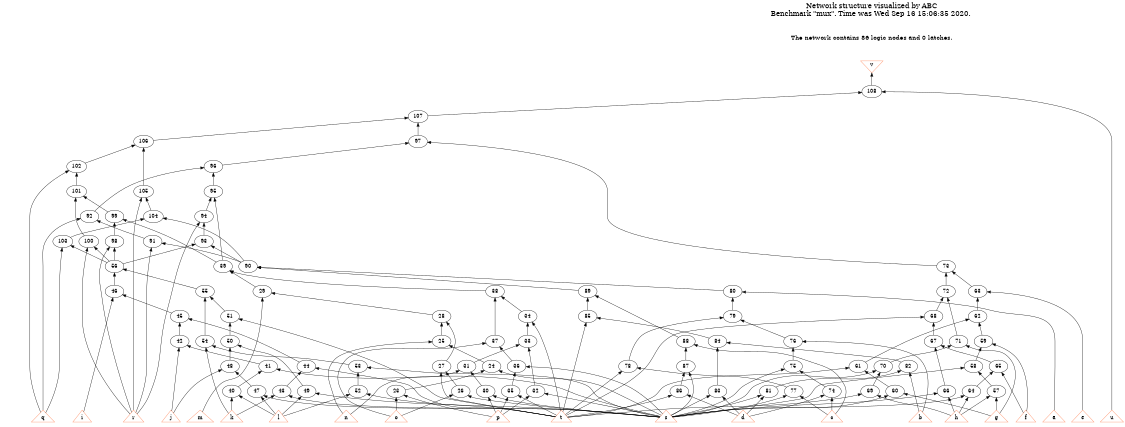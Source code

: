 # Network structure generated by ABC

digraph network {
size = "7.5,10";
center = true;
edge [dir = back];

{
  node [shape = plaintext];
  edge [style = invis];
  LevelTitle1 [label=""];
  LevelTitle2 [label=""];
  Level14 [label = ""];
  Level13 [label = ""];
  Level12 [label = ""];
  Level11 [label = ""];
  Level10 [label = ""];
  Level9 [label = ""];
  Level8 [label = ""];
  Level7 [label = ""];
  Level6 [label = ""];
  Level5 [label = ""];
  Level4 [label = ""];
  Level3 [label = ""];
  Level2 [label = ""];
  Level1 [label = ""];
  Level0 [label = ""];
  LevelTitle1 ->  LevelTitle2 ->  Level14 ->  Level13 ->  Level12 ->  Level11 ->  Level10 ->  Level9 ->  Level8 ->  Level7 ->  Level6 ->  Level5 ->  Level4 ->  Level3 ->  Level2 ->  Level1 ->  Level0;
}

{
  rank = same;
  LevelTitle1;
  title1 [shape=plaintext,
          fontsize=20,
          fontname = "Times-Roman",
          label="Network structure visualized by ABC\nBenchmark \"mux\". Time was Wed Sep 16 15:06:35 2020. "
         ];
}

{
  rank = same;
  LevelTitle2;
  title2 [shape=plaintext,
          fontsize=18,
          fontname = "Times-Roman",
          label="The network contains 86 logic nodes and 0 latches.\n"
         ];
}

{
  rank = same;
  Level14;
  Node22 [label = "v", shape = invtriangle, color = coral, fillcolor = coral];
}

{
  rank = same;
  Level13;
  Node108 [label = "108\n", shape = ellipse];
}

{
  rank = same;
  Level12;
  Node107 [label = "107\n", shape = ellipse];
}

{
  rank = same;
  Level11;
  Node97 [label = "97\n", shape = ellipse];
  Node106 [label = "106\n", shape = ellipse];
}

{
  rank = same;
  Level10;
  Node96 [label = "96\n", shape = ellipse];
  Node102 [label = "102\n", shape = ellipse];
}

{
  rank = same;
  Level9;
  Node95 [label = "95\n", shape = ellipse];
  Node101 [label = "101\n", shape = ellipse];
  Node105 [label = "105\n", shape = ellipse];
}

{
  rank = same;
  Level8;
  Node92 [label = "92\n", shape = ellipse];
  Node94 [label = "94\n", shape = ellipse];
  Node99 [label = "99\n", shape = ellipse];
  Node104 [label = "104\n", shape = ellipse];
}

{
  rank = same;
  Level7;
  Node91 [label = "91\n", shape = ellipse];
  Node93 [label = "93\n", shape = ellipse];
  Node98 [label = "98\n", shape = ellipse];
  Node100 [label = "100\n", shape = ellipse];
  Node103 [label = "103\n", shape = ellipse];
}

{
  rank = same;
  Level6;
  Node39 [label = "39\n", shape = ellipse];
  Node56 [label = "56\n", shape = ellipse];
  Node73 [label = "73\n", shape = ellipse];
  Node90 [label = "90\n", shape = ellipse];
}

{
  rank = same;
  Level5;
  Node29 [label = "29\n", shape = ellipse];
  Node38 [label = "38\n", shape = ellipse];
  Node46 [label = "46\n", shape = ellipse];
  Node55 [label = "55\n", shape = ellipse];
  Node63 [label = "63\n", shape = ellipse];
  Node72 [label = "72\n", shape = ellipse];
  Node80 [label = "80\n", shape = ellipse];
  Node89 [label = "89\n", shape = ellipse];
}

{
  rank = same;
  Level4;
  Node28 [label = "28\n", shape = ellipse];
  Node34 [label = "34\n", shape = ellipse];
  Node45 [label = "45\n", shape = ellipse];
  Node51 [label = "51\n", shape = ellipse];
  Node62 [label = "62\n", shape = ellipse];
  Node68 [label = "68\n", shape = ellipse];
  Node79 [label = "79\n", shape = ellipse];
  Node85 [label = "85\n", shape = ellipse];
}

{
  rank = same;
  Level3;
  Node25 [label = "25\n", shape = ellipse];
  Node33 [label = "33\n", shape = ellipse];
  Node37 [label = "37\n", shape = ellipse];
  Node42 [label = "42\n", shape = ellipse];
  Node50 [label = "50\n", shape = ellipse];
  Node54 [label = "54\n", shape = ellipse];
  Node59 [label = "59\n", shape = ellipse];
  Node67 [label = "67\n", shape = ellipse];
  Node71 [label = "71\n", shape = ellipse];
  Node76 [label = "76\n", shape = ellipse];
  Node84 [label = "84\n", shape = ellipse];
  Node88 [label = "88\n", shape = ellipse];
}

{
  rank = same;
  Level2;
  Node24 [label = "24\n", shape = ellipse];
  Node27 [label = "27\n", shape = ellipse];
  Node31 [label = "31\n", shape = ellipse];
  Node36 [label = "36\n", shape = ellipse];
  Node41 [label = "41\n", shape = ellipse];
  Node44 [label = "44\n", shape = ellipse];
  Node48 [label = "48\n", shape = ellipse];
  Node53 [label = "53\n", shape = ellipse];
  Node58 [label = "58\n", shape = ellipse];
  Node61 [label = "61\n", shape = ellipse];
  Node65 [label = "65\n", shape = ellipse];
  Node70 [label = "70\n", shape = ellipse];
  Node75 [label = "75\n", shape = ellipse];
  Node78 [label = "78\n", shape = ellipse];
  Node82 [label = "82\n", shape = ellipse];
  Node87 [label = "87\n", shape = ellipse];
}

{
  rank = same;
  Level1;
  Node23 [label = "23\n", shape = ellipse];
  Node26 [label = "26\n", shape = ellipse];
  Node30 [label = "30\n", shape = ellipse];
  Node32 [label = "32\n", shape = ellipse];
  Node35 [label = "35\n", shape = ellipse];
  Node40 [label = "40\n", shape = ellipse];
  Node43 [label = "43\n", shape = ellipse];
  Node47 [label = "47\n", shape = ellipse];
  Node49 [label = "49\n", shape = ellipse];
  Node52 [label = "52\n", shape = ellipse];
  Node57 [label = "57\n", shape = ellipse];
  Node60 [label = "60\n", shape = ellipse];
  Node64 [label = "64\n", shape = ellipse];
  Node66 [label = "66\n", shape = ellipse];
  Node69 [label = "69\n", shape = ellipse];
  Node74 [label = "74\n", shape = ellipse];
  Node77 [label = "77\n", shape = ellipse];
  Node81 [label = "81\n", shape = ellipse];
  Node83 [label = "83\n", shape = ellipse];
  Node86 [label = "86\n", shape = ellipse];
}

{
  rank = same;
  Level0;
  Node1 [label = "a", shape = triangle, color = coral, fillcolor = coral];
  Node2 [label = "b", shape = triangle, color = coral, fillcolor = coral];
  Node3 [label = "c", shape = triangle, color = coral, fillcolor = coral];
  Node4 [label = "d", shape = triangle, color = coral, fillcolor = coral];
  Node5 [label = "e", shape = triangle, color = coral, fillcolor = coral];
  Node6 [label = "f", shape = triangle, color = coral, fillcolor = coral];
  Node7 [label = "g", shape = triangle, color = coral, fillcolor = coral];
  Node8 [label = "h", shape = triangle, color = coral, fillcolor = coral];
  Node9 [label = "i", shape = triangle, color = coral, fillcolor = coral];
  Node10 [label = "j", shape = triangle, color = coral, fillcolor = coral];
  Node11 [label = "k", shape = triangle, color = coral, fillcolor = coral];
  Node12 [label = "l", shape = triangle, color = coral, fillcolor = coral];
  Node13 [label = "m", shape = triangle, color = coral, fillcolor = coral];
  Node14 [label = "n", shape = triangle, color = coral, fillcolor = coral];
  Node15 [label = "o", shape = triangle, color = coral, fillcolor = coral];
  Node16 [label = "p", shape = triangle, color = coral, fillcolor = coral];
  Node17 [label = "q", shape = triangle, color = coral, fillcolor = coral];
  Node18 [label = "r", shape = triangle, color = coral, fillcolor = coral];
  Node19 [label = "s", shape = triangle, color = coral, fillcolor = coral];
  Node20 [label = "t", shape = triangle, color = coral, fillcolor = coral];
  Node21 [label = "u", shape = triangle, color = coral, fillcolor = coral];
}

title1 -> title2 [style = invis];
title2 -> Node22 [style = invis];
Node22 -> Node108 [style = solid];
Node23 -> Node15 [style = solid];
Node23 -> Node16 [style = solid];
Node24 -> Node19 [style = solid];
Node24 -> Node23 [style = solid];
Node25 -> Node14 [style = solid];
Node25 -> Node24 [style = solid];
Node26 -> Node15 [style = solid];
Node26 -> Node19 [style = solid];
Node27 -> Node20 [style = solid];
Node27 -> Node26 [style = solid];
Node28 -> Node25 [style = solid];
Node28 -> Node27 [style = solid];
Node29 -> Node13 [style = solid];
Node29 -> Node28 [style = solid];
Node30 -> Node16 [style = solid];
Node30 -> Node19 [style = solid];
Node31 -> Node14 [style = solid];
Node31 -> Node30 [style = solid];
Node32 -> Node16 [style = solid];
Node32 -> Node19 [style = solid];
Node33 -> Node31 [style = solid];
Node33 -> Node32 [style = solid];
Node34 -> Node20 [style = solid];
Node34 -> Node33 [style = solid];
Node35 -> Node16 [style = solid];
Node35 -> Node20 [style = solid];
Node36 -> Node19 [style = solid];
Node36 -> Node35 [style = solid];
Node37 -> Node15 [style = solid];
Node37 -> Node36 [style = solid];
Node38 -> Node34 [style = solid];
Node38 -> Node37 [style = solid];
Node39 -> Node29 [style = solid];
Node39 -> Node38 [style = solid];
Node40 -> Node11 [style = solid];
Node40 -> Node12 [style = solid];
Node41 -> Node19 [style = solid];
Node41 -> Node40 [style = solid];
Node42 -> Node10 [style = solid];
Node42 -> Node41 [style = solid];
Node43 -> Node11 [style = solid];
Node43 -> Node19 [style = solid];
Node44 -> Node20 [style = solid];
Node44 -> Node43 [style = solid];
Node45 -> Node42 [style = solid];
Node45 -> Node44 [style = solid];
Node46 -> Node9 [style = solid];
Node46 -> Node45 [style = solid];
Node47 -> Node12 [style = solid];
Node47 -> Node19 [style = solid];
Node48 -> Node10 [style = solid];
Node48 -> Node47 [style = solid];
Node49 -> Node12 [style = solid];
Node49 -> Node19 [style = solid];
Node50 -> Node48 [style = solid];
Node50 -> Node49 [style = solid];
Node51 -> Node20 [style = solid];
Node51 -> Node50 [style = solid];
Node52 -> Node12 [style = solid];
Node52 -> Node20 [style = solid];
Node53 -> Node19 [style = solid];
Node53 -> Node52 [style = solid];
Node54 -> Node11 [style = solid];
Node54 -> Node53 [style = solid];
Node55 -> Node51 [style = solid];
Node55 -> Node54 [style = solid];
Node56 -> Node46 [style = solid];
Node56 -> Node55 [style = solid];
Node57 -> Node7 [style = solid];
Node57 -> Node8 [style = solid];
Node58 -> Node19 [style = solid];
Node58 -> Node57 [style = solid];
Node59 -> Node6 [style = solid];
Node59 -> Node58 [style = solid];
Node60 -> Node7 [style = solid];
Node60 -> Node19 [style = solid];
Node61 -> Node20 [style = solid];
Node61 -> Node60 [style = solid];
Node62 -> Node59 [style = solid];
Node62 -> Node61 [style = solid];
Node63 -> Node5 [style = solid];
Node63 -> Node62 [style = solid];
Node64 -> Node8 [style = solid];
Node64 -> Node19 [style = solid];
Node65 -> Node6 [style = solid];
Node65 -> Node64 [style = solid];
Node66 -> Node8 [style = solid];
Node66 -> Node19 [style = solid];
Node67 -> Node65 [style = solid];
Node67 -> Node66 [style = solid];
Node68 -> Node20 [style = solid];
Node68 -> Node67 [style = solid];
Node69 -> Node8 [style = solid];
Node69 -> Node20 [style = solid];
Node70 -> Node19 [style = solid];
Node70 -> Node69 [style = solid];
Node71 -> Node7 [style = solid];
Node71 -> Node70 [style = solid];
Node72 -> Node68 [style = solid];
Node72 -> Node71 [style = solid];
Node73 -> Node63 [style = solid];
Node73 -> Node72 [style = solid];
Node74 -> Node3 [style = solid];
Node74 -> Node4 [style = solid];
Node75 -> Node19 [style = solid];
Node75 -> Node74 [style = solid];
Node76 -> Node2 [style = solid];
Node76 -> Node75 [style = solid];
Node77 -> Node3 [style = solid];
Node77 -> Node19 [style = solid];
Node78 -> Node20 [style = solid];
Node78 -> Node77 [style = solid];
Node79 -> Node76 [style = solid];
Node79 -> Node78 [style = solid];
Node80 -> Node1 [style = solid];
Node80 -> Node79 [style = solid];
Node81 -> Node4 [style = solid];
Node81 -> Node19 [style = solid];
Node82 -> Node2 [style = solid];
Node82 -> Node81 [style = solid];
Node83 -> Node4 [style = solid];
Node83 -> Node19 [style = solid];
Node84 -> Node82 [style = solid];
Node84 -> Node83 [style = solid];
Node85 -> Node20 [style = solid];
Node85 -> Node84 [style = solid];
Node86 -> Node4 [style = solid];
Node86 -> Node20 [style = solid];
Node87 -> Node19 [style = solid];
Node87 -> Node86 [style = solid];
Node88 -> Node3 [style = solid];
Node88 -> Node87 [style = solid];
Node89 -> Node85 [style = solid];
Node89 -> Node88 [style = solid];
Node90 -> Node80 [style = solid];
Node90 -> Node89 [style = solid];
Node91 -> Node18 [style = solid];
Node91 -> Node90 [style = solid];
Node92 -> Node17 [style = solid];
Node92 -> Node91 [style = solid];
Node93 -> Node56 [style = solid];
Node93 -> Node90 [style = solid];
Node94 -> Node18 [style = solid];
Node94 -> Node93 [style = solid];
Node95 -> Node39 [style = solid];
Node95 -> Node94 [style = solid];
Node96 -> Node92 [style = solid];
Node96 -> Node95 [style = solid];
Node97 -> Node73 [style = solid];
Node97 -> Node96 [style = solid];
Node98 -> Node18 [style = solid];
Node98 -> Node56 [style = solid];
Node99 -> Node39 [style = solid];
Node99 -> Node98 [style = solid];
Node100 -> Node18 [style = solid];
Node100 -> Node56 [style = solid];
Node101 -> Node99 [style = solid];
Node101 -> Node100 [style = solid];
Node102 -> Node17 [style = solid];
Node102 -> Node101 [style = solid];
Node103 -> Node17 [style = solid];
Node103 -> Node56 [style = solid];
Node104 -> Node90 [style = solid];
Node104 -> Node103 [style = solid];
Node105 -> Node18 [style = solid];
Node105 -> Node104 [style = solid];
Node106 -> Node102 [style = solid];
Node106 -> Node105 [style = solid];
Node107 -> Node97 [style = solid];
Node107 -> Node106 [style = solid];
Node108 -> Node21 [style = solid];
Node108 -> Node107 [style = solid];
}

